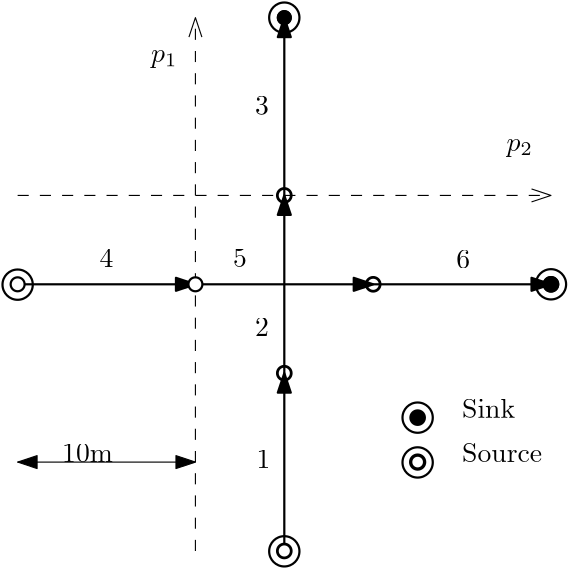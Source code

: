<?xml version="1.0"?>
<!DOCTYPE ipe SYSTEM "ipe.dtd">
<ipe version="70212" creator="Ipe 7.2.13">
<info created="D:20200512083511" modified="D:20200602165853"/>
<ipestyle name="basic">
<symbol name="arrow/arc(spx)">
<path stroke="sym-stroke" fill="sym-stroke" pen="sym-pen">
0 0 m
-1 0.333 l
-1 -0.333 l
h
</path>
</symbol>
<symbol name="arrow/farc(spx)">
<path stroke="sym-stroke" fill="white" pen="sym-pen">
0 0 m
-1 0.333 l
-1 -0.333 l
h
</path>
</symbol>
<symbol name="arrow/ptarc(spx)">
<path stroke="sym-stroke" fill="sym-stroke" pen="sym-pen">
0 0 m
-1 0.333 l
-0.8 0 l
-1 -0.333 l
h
</path>
</symbol>
<symbol name="arrow/fptarc(spx)">
<path stroke="sym-stroke" fill="white" pen="sym-pen">
0 0 m
-1 0.333 l
-0.8 0 l
-1 -0.333 l
h
</path>
</symbol>
<symbol name="mark/circle(sx)" transformations="translations">
<path fill="sym-stroke">
0.6 0 0 0.6 0 0 e
0.4 0 0 0.4 0 0 e
</path>
</symbol>
<symbol name="mark/disk(sx)" transformations="translations">
<path fill="sym-stroke">
0.6 0 0 0.6 0 0 e
</path>
</symbol>
<symbol name="mark/fdisk(sfx)" transformations="translations">
<group>
<path fill="sym-fill">
0.5 0 0 0.5 0 0 e
</path>
<path fill="sym-stroke" fillrule="eofill">
0.6 0 0 0.6 0 0 e
0.4 0 0 0.4 0 0 e
</path>
</group>
</symbol>
<symbol name="mark/box(sx)" transformations="translations">
<path fill="sym-stroke" fillrule="eofill">
-0.6 -0.6 m
0.6 -0.6 l
0.6 0.6 l
-0.6 0.6 l
h
-0.4 -0.4 m
0.4 -0.4 l
0.4 0.4 l
-0.4 0.4 l
h
</path>
</symbol>
<symbol name="mark/square(sx)" transformations="translations">
<path fill="sym-stroke">
-0.6 -0.6 m
0.6 -0.6 l
0.6 0.6 l
-0.6 0.6 l
h
</path>
</symbol>
<symbol name="mark/fsquare(sfx)" transformations="translations">
<group>
<path fill="sym-fill">
-0.5 -0.5 m
0.5 -0.5 l
0.5 0.5 l
-0.5 0.5 l
h
</path>
<path fill="sym-stroke" fillrule="eofill">
-0.6 -0.6 m
0.6 -0.6 l
0.6 0.6 l
-0.6 0.6 l
h
-0.4 -0.4 m
0.4 -0.4 l
0.4 0.4 l
-0.4 0.4 l
h
</path>
</group>
</symbol>
<symbol name="mark/cross(sx)" transformations="translations">
<group>
<path fill="sym-stroke">
-0.43 -0.57 m
0.57 0.43 l
0.43 0.57 l
-0.57 -0.43 l
h
</path>
<path fill="sym-stroke">
-0.43 0.57 m
0.57 -0.43 l
0.43 -0.57 l
-0.57 0.43 l
h
</path>
</group>
</symbol>
<symbol name="arrow/fnormal(spx)">
<path stroke="sym-stroke" fill="white" pen="sym-pen">
0 0 m
-1 0.333 l
-1 -0.333 l
h
</path>
</symbol>
<symbol name="arrow/pointed(spx)">
<path stroke="sym-stroke" fill="sym-stroke" pen="sym-pen">
0 0 m
-1 0.333 l
-0.8 0 l
-1 -0.333 l
h
</path>
</symbol>
<symbol name="arrow/fpointed(spx)">
<path stroke="sym-stroke" fill="white" pen="sym-pen">
0 0 m
-1 0.333 l
-0.8 0 l
-1 -0.333 l
h
</path>
</symbol>
<symbol name="arrow/linear(spx)">
<path stroke="sym-stroke" pen="sym-pen">
-1 0.333 m
0 0 l
-1 -0.333 l
</path>
</symbol>
<symbol name="arrow/fdouble(spx)">
<path stroke="sym-stroke" fill="white" pen="sym-pen">
0 0 m
-1 0.333 l
-1 -0.333 l
h
-1 0 m
-2 0.333 l
-2 -0.333 l
h
</path>
</symbol>
<symbol name="arrow/double(spx)">
<path stroke="sym-stroke" fill="sym-stroke" pen="sym-pen">
0 0 m
-1 0.333 l
-1 -0.333 l
h
-1 0 m
-2 0.333 l
-2 -0.333 l
h
</path>
</symbol>
<pen name="heavier" value="0.8"/>
<pen name="fat" value="1.2"/>
<pen name="ultrafat" value="2"/>
<symbolsize name="large" value="5"/>
<symbolsize name="small" value="2"/>
<symbolsize name="tiny" value="1.1"/>
<arrowsize name="large" value="10"/>
<arrowsize name="small" value="5"/>
<arrowsize name="tiny" value="3"/>
<color name="red" value="1 0 0"/>
<color name="green" value="0 1 0"/>
<color name="blue" value="0 0 1"/>
<color name="yellow" value="1 1 0"/>
<color name="orange" value="1 0.647 0"/>
<color name="gold" value="1 0.843 0"/>
<color name="purple" value="0.627 0.125 0.941"/>
<color name="gray" value="0.745"/>
<color name="brown" value="0.647 0.165 0.165"/>
<color name="navy" value="0 0 0.502"/>
<color name="pink" value="1 0.753 0.796"/>
<color name="seagreen" value="0.18 0.545 0.341"/>
<color name="turquoise" value="0.251 0.878 0.816"/>
<color name="violet" value="0.933 0.51 0.933"/>
<color name="darkblue" value="0 0 0.545"/>
<color name="darkcyan" value="0 0.545 0.545"/>
<color name="darkgray" value="0.663"/>
<color name="darkgreen" value="0 0.392 0"/>
<color name="darkmagenta" value="0.545 0 0.545"/>
<color name="darkorange" value="1 0.549 0"/>
<color name="darkred" value="0.545 0 0"/>
<color name="lightblue" value="0.678 0.847 0.902"/>
<color name="lightcyan" value="0.878 1 1"/>
<color name="lightgray" value="0.827"/>
<color name="lightgreen" value="0.565 0.933 0.565"/>
<color name="lightyellow" value="1 1 0.878"/>
<dashstyle name="dashed" value="[4] 0"/>
<dashstyle name="dotted" value="[1 3] 0"/>
<dashstyle name="dash dotted" value="[4 2 1 2] 0"/>
<dashstyle name="dash dot dotted" value="[4 2 1 2 1 2] 0"/>
<textsize name="large" value="\large"/>
<textsize name="small" value="\small"/>
<textsize name="tiny" value="\tiny"/>
<textsize name="Large" value="\Large"/>
<textsize name="LARGE" value="\LARGE"/>
<textsize name="huge" value="\huge"/>
<textsize name="Huge" value="\Huge"/>
<textsize name="footnote" value="\footnotesize"/>
<textstyle name="center" begin="\begin{center}" end="\end{center}"/>
<textstyle name="itemize" begin="\begin{itemize}" end="\end{itemize}"/>
<textstyle name="item" begin="\begin{itemize}\item{}" end="\end{itemize}"/>
<gridsize name="4 pts" value="4"/>
<gridsize name="8 pts (~3 mm)" value="8"/>
<gridsize name="16 pts (~6 mm)" value="16"/>
<gridsize name="32 pts (~12 mm)" value="32"/>
<gridsize name="10 pts (~3.5 mm)" value="10"/>
<gridsize name="20 pts (~7 mm)" value="20"/>
<gridsize name="14 pts (~5 mm)" value="14"/>
<gridsize name="28 pts (~10 mm)" value="28"/>
<gridsize name="56 pts (~20 mm)" value="56"/>
<anglesize name="90 deg" value="90"/>
<anglesize name="60 deg" value="60"/>
<anglesize name="45 deg" value="45"/>
<anglesize name="30 deg" value="30"/>
<anglesize name="22.5 deg" value="22.5"/>
<opacity name="10%" value="0.1"/>
<opacity name="30%" value="0.3"/>
<opacity name="50%" value="0.5"/>
<opacity name="75%" value="0.75"/>
<tiling name="falling" angle="-60" step="4" width="1"/>
<tiling name="rising" angle="30" step="4" width="1"/>
</ipestyle>
<page>
<layer name="alpha"/>
<view layers="alpha" active="alpha"/>
<path layer="alpha" matrix="1 0 0 1 128 0" stroke="black">
2.51203 0 0 2.51203 192 576 e
</path>
<path matrix="1 0 0 1 96 -32" stroke="black">
2.51203 0 0 2.51203 192 576 e
</path>
<path matrix="1 0 0 1 96 32" stroke="black">
2.51203 0 0 2.51203 192 576 e
</path>
<path matrix="1 0 0 1 96 96" stroke="black">
2.51203 0 0 2.51203 192 576 e
</path>
<path matrix="1 0 0 1 128 0" stroke="black" fill="white">
2.51203 0 0 2.51203 192 576 e
</path>
<path matrix="1 0 0 1 96 -96" stroke="black" fill="white">
2.51203 0 0 2.51203 192 576 e
</path>
<path matrix="1 0 0 1 96 -32" stroke="black" fill="white">
2.51203 0 0 2.51203 192 576 e
</path>
<path matrix="1 0 0 1 96 32" stroke="black" fill="white">
2.51203 0 0 2.51203 192 576 e
</path>
<path matrix="1 0 0 1 96 96" stroke="black" fill="black">
2.51203 0 0 2.51203 192 576 e
</path>
<use name="mark/fdisk(sfx)" pos="288 672" size="normal" stroke="black" fill="black"/>
<use name="mark/fdisk(sfx)" pos="288 480" size="normal" stroke="black" fill="white"/>
<use name="mark/fdisk(sfx)" pos="288 608" size="large" stroke="black" fill="white"/>
<use name="mark/fdisk(sfx)" pos="320 576" size="large" stroke="black" fill="white"/>
<use name="mark/fdisk(sfx)" pos="384 576" size="large" stroke="black" fill="white"/>
<use name="mark/fdisk(sfx)" pos="288 544" size="large" stroke="black" fill="white"/>
<path stroke="black" fill="white" pen="heavier" arrow="normal/normal">
320 576 m
384 576 l
</path>
<path stroke="black" fill="white" pen="heavier" arrow="normal/normal">
288 480 m
288 544 l
</path>
<path matrix="1 0 0 2 0 -544" stroke="black" fill="white" pen="heavier" arrow="normal/normal">
288 544 m
288 576 l
</path>
<path stroke="black" fill="white" pen="heavier" arrow="normal/normal">
288 608 m
288 672 l
</path>
<use name="mark/fdisk(sfx)" pos="288 480" size="large" stroke="black" fill="white"/>
<path stroke="black" pen="heavier">
5.44962 0 0 5.44962 288 672 e
</path>
<path matrix="1 0 0 1 0.00035998 -192.127" stroke="black" pen="heavier">
5.44962 0 0 5.44962 288 672 e
</path>
<text matrix="1 0 0 1 -9.99814 -2.97242" transformations="translations" pos="287.988 512.817" stroke="black" type="label" width="4.981" height="6.42" depth="0" valign="baseline">1</text>
<text transformations="translations" pos="278.53 510.385" stroke="black" type="label" width="0" height="0" depth="0" valign="baseline"></text>
<text matrix="1 0 0 1 -10.5386 -1.08088" transformations="translations" pos="287.988 558.484" stroke="black" type="label" width="4.981" height="6.42" depth="0" valign="baseline">2</text>
<text matrix="1 0 0 1 -14.3217 46.9191" transformations="translations" pos="291.771 590.1" stroke="black" type="label" width="4.981" height="6.42" depth="0" valign="baseline">3</text>
<text matrix="1 0 0 1 -37.4044 -2.16176" transformations="translations" pos="306.903 584.425" stroke="black" type="label" width="4.981" height="6.42" depth="0" valign="baseline">5</text>
<text matrix="1 0 0 1 0.81066 -2.43198" transformations="translations" pos="349.058 584.155" stroke="black" type="label" width="4.981" height="6.42" depth="0" valign="baseline">6</text>
<path stroke="black" fill="lightgreen" dash="dashed" arrow="linear/normal">
256 480 m
256 672 l
</path>
<text matrix="1 0 0 1 32 16" transformations="translations" pos="208 640" stroke="black" type="label" width="9.482" height="4.297" depth="1.93" valign="baseline" style="math">p_1</text>
<text matrix="1 0 0 1 16 -16" transformations="translations" pos="352 640" stroke="black" type="label" width="9.482" height="4.297" depth="1.93" valign="baseline" style="math">p_2</text>
<use matrix="1 0 0 1 144 -48" name="mark/disk(sx)" pos="192 576" size="large" stroke="black"/>
<path matrix="1 0 0 1 48 -144" stroke="black" pen="heavier">
5.44962 0 0 5.44962 288 672 e
</path>
<path matrix="1 0 0 1 48.0004 -160.127" stroke="black" pen="heavier">
5.44962 0 0 5.44962 288 672 e
</path>
<path matrix="1 0 0 1 144 -64" stroke="black" fill="white" pen="fat">
2.51203 0 0 2.51203 192 576 e
</path>
<path stroke="black" pen="heavier" arrow="normal/normal">
192 576 m
256 576 l
</path>
<text matrix="1 0 0 1 -85.4044 -2.16176" transformations="translations" pos="306.903 584.425" stroke="black" type="label" width="4.981" height="6.42" depth="0" valign="baseline">4</text>
<path stroke="black" fill="white" pen="heavier" arrow="normal/normal">
256 576 m
320 576 l
</path>
<path matrix="1 0 0 1 64 0" stroke="black" fill="white" pen="heavier">
2.51203 0 0 2.51203 192 576 e
</path>
<path stroke="black" fill="white" pen="heavier">
2.51203 0 0 2.51203 192 576 e
</path>
<path matrix="1 0 0 1 -95.9996 -96.127" stroke="black" pen="heavier">
5.44962 0 0 5.44962 288 672 e
</path>
<path matrix="0 -1 1 0 -288 864" stroke="black" fill="lightgreen" dash="dashed" arrow="linear/normal">
256 480 m
256 672 l
</path>
<text matrix="1 0 0 1 0 -16" transformations="translations" pos="352 528" stroke="black" type="label" width="28.809" height="6.808" depth="0" valign="baseline">Source</text>
<text matrix="1 0 0 3.31281 0 -1221.16" transformations="translations" pos="352 528" stroke="black" type="label" width="19.095" height="6.918" depth="0" valign="baseline">Sink</text>
<path matrix="1 0 0 1 96 -96" stroke="black" pen="heavier">
5.44962 0 0 5.44962 288 672 e
</path>
<use matrix="1 0 0 1 192 0" name="mark/disk(sx)" pos="192 576" size="large" stroke="black"/>
<path stroke="black" arrow="normal/normal" rarrow="normal/normal">
192 512 m
256 512 l
</path>
<text matrix="1 0 0 1 -16 -16" transformations="translations" pos="224 528" stroke="black" type="label" width="18.265" height="6.42" depth="0" valign="baseline">10m</text>
</page>
</ipe>
